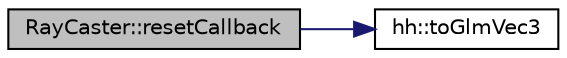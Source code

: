 digraph "RayCaster::resetCallback"
{
 // INTERACTIVE_SVG=YES
 // LATEX_PDF_SIZE
  edge [fontname="Helvetica",fontsize="10",labelfontname="Helvetica",labelfontsize="10"];
  node [fontname="Helvetica",fontsize="10",shape=record];
  rankdir="LR";
  Node1 [label="RayCaster::resetCallback",height=0.2,width=0.4,color="black", fillcolor="grey75", style="filled", fontcolor="black",tooltip=" "];
  Node1 -> Node2 [color="midnightblue",fontsize="10",style="solid",fontname="Helvetica"];
  Node2 [label="hh::toGlmVec3",height=0.2,width=0.4,color="black", fillcolor="white", style="filled",URL="$d7/dd1/namespacehh.html#ad5fffa12ef6d4badda8b6db66b21f4fb",tooltip=" "];
}
